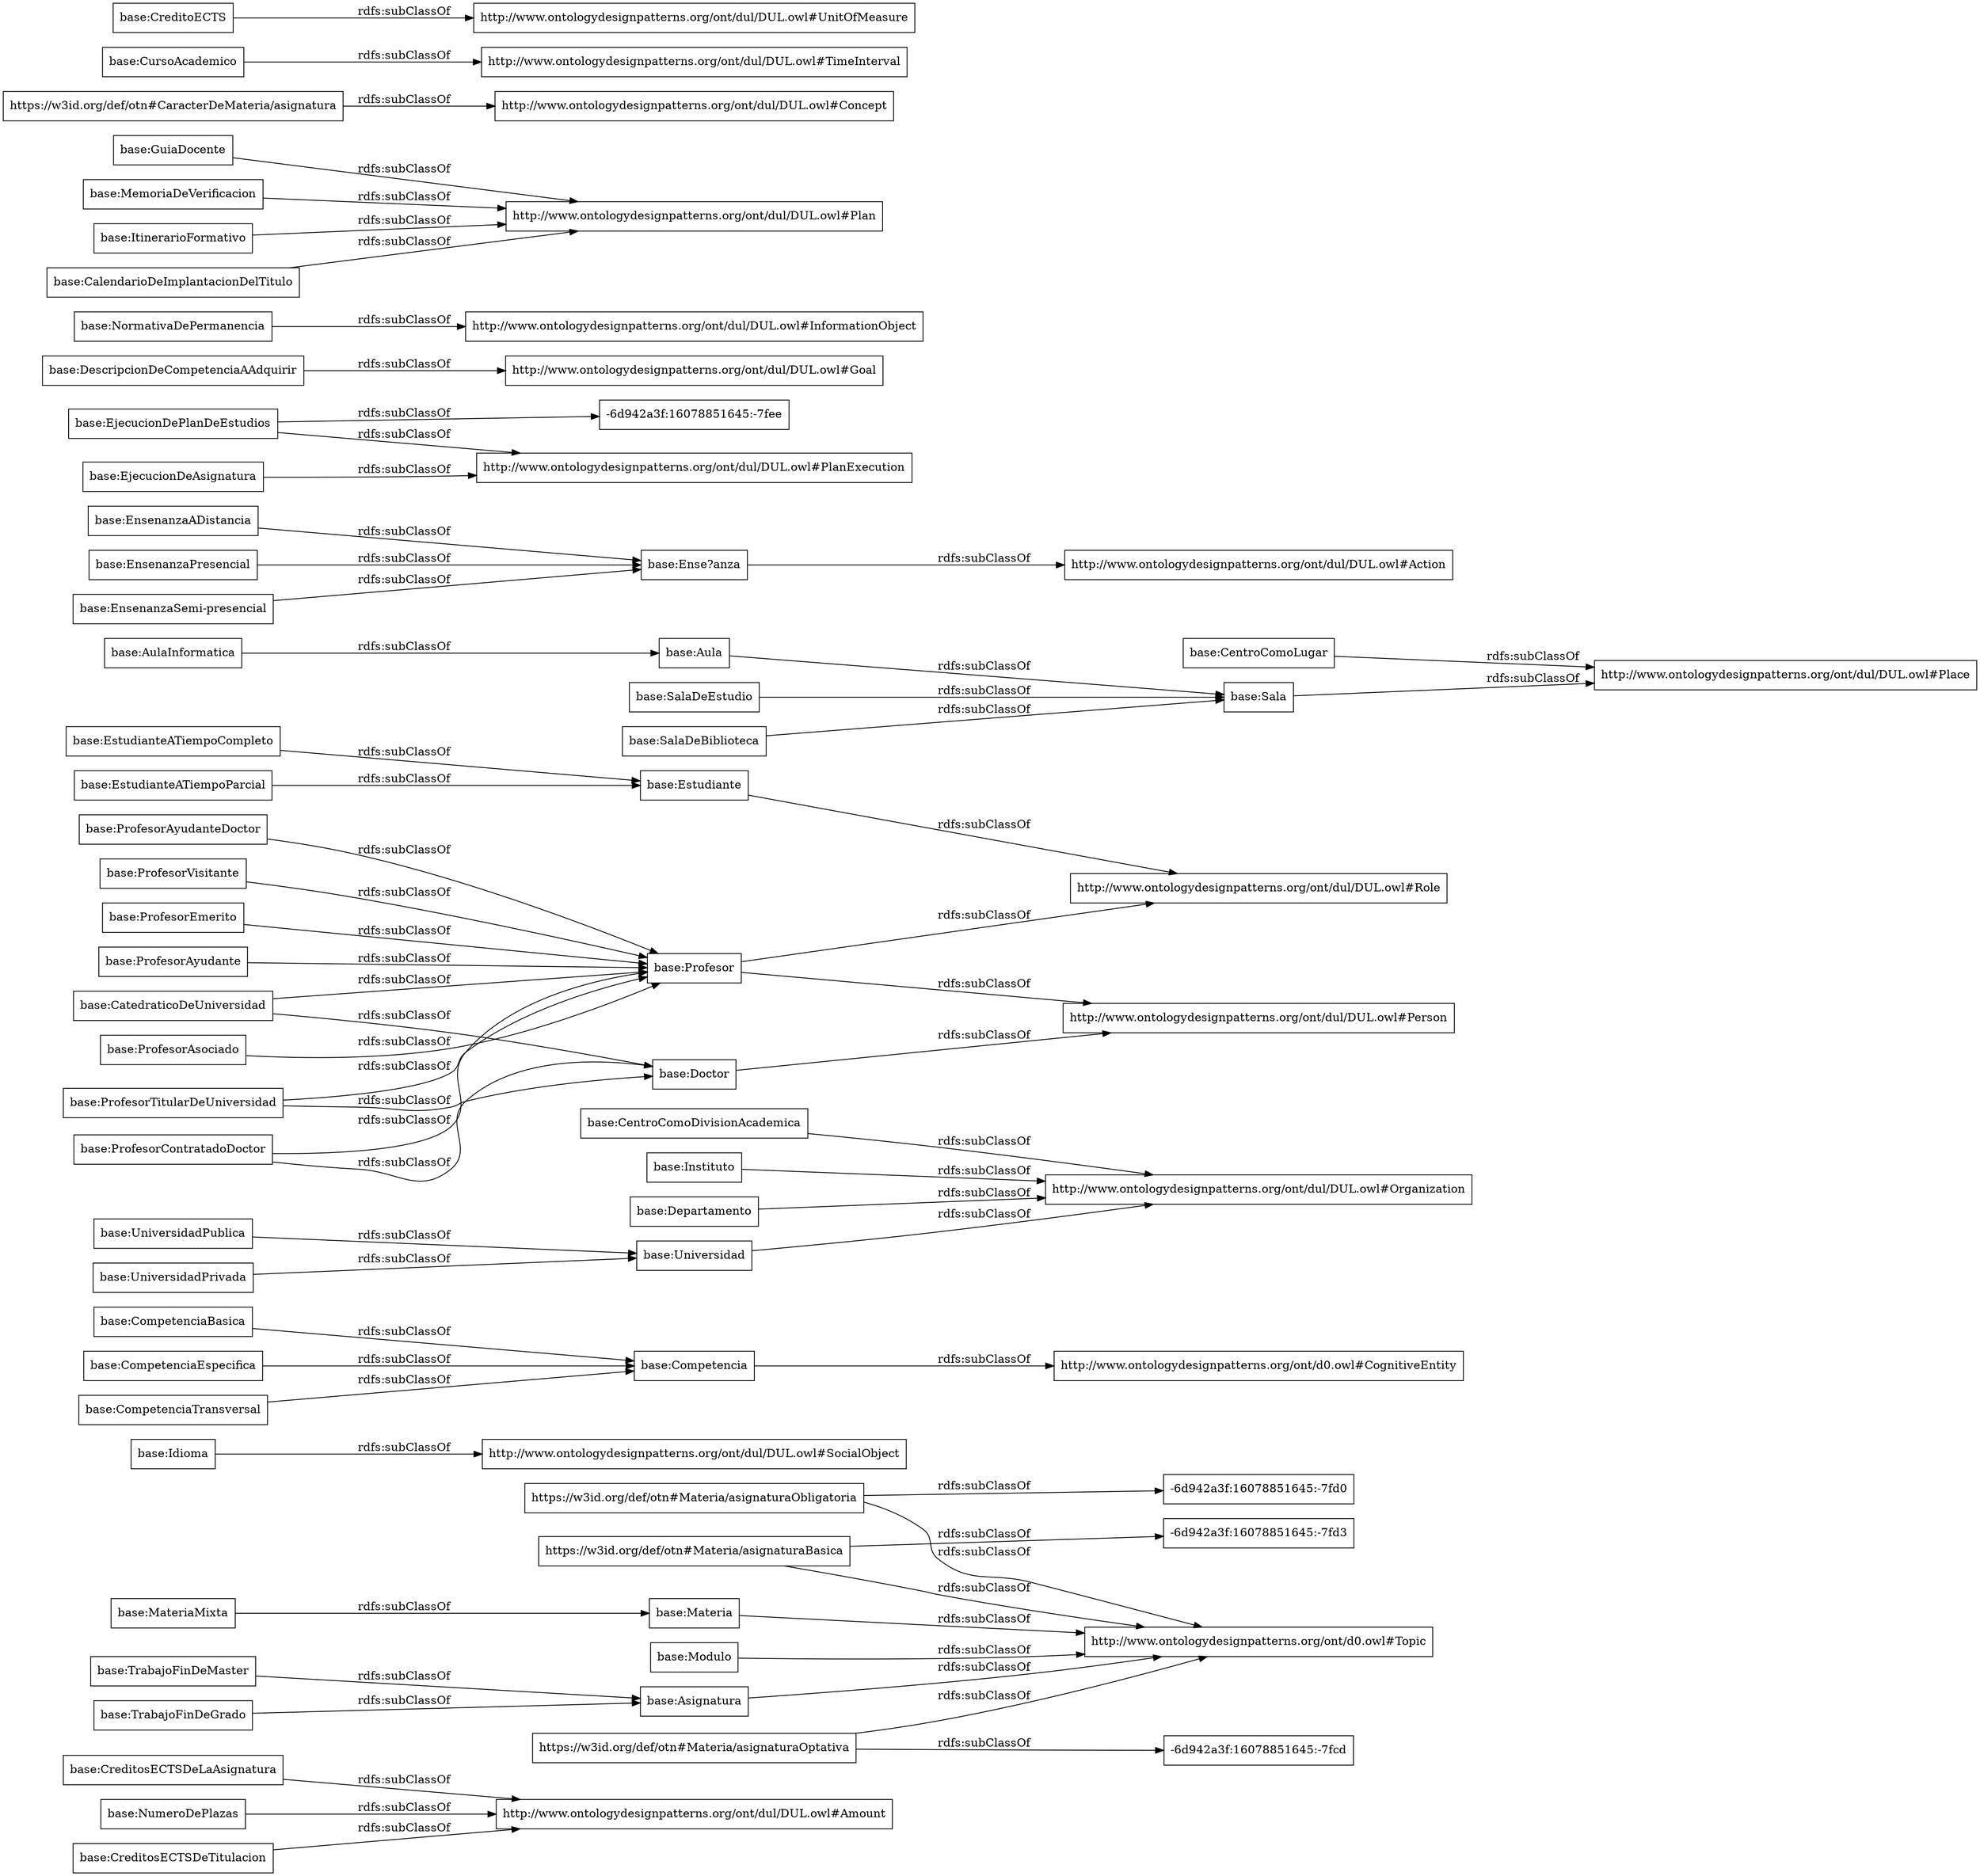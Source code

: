 digraph ar2dtool_diagram { 
rankdir=LR;
size="1000"
node [shape = rectangle, color="black"]; "base:CreditosECTSDeLaAsignatura" "-6d942a3f:16078851645:-7fd0" "base:Modulo" "base:Idioma" "base:CompetenciaBasica" "base:TrabajoFinDeMaster" "base:Universidad" "base:ProfesorEmerito" "base:CentroComoLugar" "base:Ense?anza" "-6d942a3f:16078851645:-7fcd" "-6d942a3f:16078851645:-7fd3" "base:NumeroDePlazas" "base:ProfesorTitularDeUniversidad" "base:EnsenanzaADistancia" "base:CompetenciaEspecifica" "base:EjecucionDePlanDeEstudios" "base:Sala" "https://w3id.org/def/otn#Materia/asignaturaBasica" "base:AulaInformatica" "base:EnsenanzaPresencial" "base:DescripcionDeCompetenciaAAdquirir" "base:NormativaDePermanencia" "base:UniversidadPublica" "base:CentroComoDivisionAcademica" "base:EstudianteATiempoParcial" "base:CompetenciaTransversal" "base:Instituto" "base:Materia" "https://w3id.org/def/otn#Materia/asignaturaObligatoria" "base:GuiaDocente" "base:CreditosECTSDeTitulacion" "https://w3id.org/def/otn#Materia/asignaturaOptativa" "base:MateriaMixta" "base:ProfesorAyudanteDoctor" "base:ProfesorVisitante" "https://w3id.org/def/otn#CaracterDeMateria/asignatura" "base:Estudiante" "base:Doctor" "base:Aula" "base:EstudianteATiempoCompleto" "-6d942a3f:16078851645:-7fee" "base:TrabajoFinDeGrado" "base:Competencia" "base:MemoriaDeVerificacion" "base:SalaDeEstudio" "base:SalaDeBiblioteca" "base:ProfesorContratadoDoctor" "base:Departamento" "base:EjecucionDeAsignatura" "base:ItinerarioFormativo" "base:ProfesorAyudante" "base:Asignatura" "base:CursoAcademico" "base:CatedraticoDeUniversidad" "base:CreditoECTS" "base:EnsenanzaSemi-presencial" "base:ProfesorAsociado" "base:Profesor" "base:CalendarioDeImplantacionDelTitulo" "base:UniversidadPrivada" ; /*classes style*/
	"base:EnsenanzaSemi-presencial" -> "base:Ense?anza" [ label = "rdfs:subClassOf" ];
	"base:EnsenanzaADistancia" -> "base:Ense?anza" [ label = "rdfs:subClassOf" ];
	"base:CompetenciaEspecifica" -> "base:Competencia" [ label = "rdfs:subClassOf" ];
	"base:AulaInformatica" -> "base:Aula" [ label = "rdfs:subClassOf" ];
	"base:CatedraticoDeUniversidad" -> "base:Profesor" [ label = "rdfs:subClassOf" ];
	"base:CatedraticoDeUniversidad" -> "base:Doctor" [ label = "rdfs:subClassOf" ];
	"base:SalaDeEstudio" -> "base:Sala" [ label = "rdfs:subClassOf" ];
	"base:CursoAcademico" -> "http://www.ontologydesignpatterns.org/ont/dul/DUL.owl#TimeInterval" [ label = "rdfs:subClassOf" ];
	"base:SalaDeBiblioteca" -> "base:Sala" [ label = "rdfs:subClassOf" ];
	"base:Instituto" -> "http://www.ontologydesignpatterns.org/ont/dul/DUL.owl#Organization" [ label = "rdfs:subClassOf" ];
	"base:ProfesorEmerito" -> "base:Profesor" [ label = "rdfs:subClassOf" ];
	"base:Universidad" -> "http://www.ontologydesignpatterns.org/ont/dul/DUL.owl#Organization" [ label = "rdfs:subClassOf" ];
	"base:CentroComoDivisionAcademica" -> "http://www.ontologydesignpatterns.org/ont/dul/DUL.owl#Organization" [ label = "rdfs:subClassOf" ];
	"base:EstudianteATiempoCompleto" -> "base:Estudiante" [ label = "rdfs:subClassOf" ];
	"https://w3id.org/def/otn#Materia/asignaturaBasica" -> "-6d942a3f:16078851645:-7fd3" [ label = "rdfs:subClassOf" ];
	"https://w3id.org/def/otn#Materia/asignaturaBasica" -> "http://www.ontologydesignpatterns.org/ont/d0.owl#Topic" [ label = "rdfs:subClassOf" ];
	"base:CreditosECTSDeTitulacion" -> "http://www.ontologydesignpatterns.org/ont/dul/DUL.owl#Amount" [ label = "rdfs:subClassOf" ];
	"base:Modulo" -> "http://www.ontologydesignpatterns.org/ont/d0.owl#Topic" [ label = "rdfs:subClassOf" ];
	"base:ProfesorAsociado" -> "base:Profesor" [ label = "rdfs:subClassOf" ];
	"base:UniversidadPublica" -> "base:Universidad" [ label = "rdfs:subClassOf" ];
	"https://w3id.org/def/otn#Materia/asignaturaOptativa" -> "-6d942a3f:16078851645:-7fcd" [ label = "rdfs:subClassOf" ];
	"https://w3id.org/def/otn#Materia/asignaturaOptativa" -> "http://www.ontologydesignpatterns.org/ont/d0.owl#Topic" [ label = "rdfs:subClassOf" ];
	"base:Competencia" -> "http://www.ontologydesignpatterns.org/ont/d0.owl#CognitiveEntity" [ label = "rdfs:subClassOf" ];
	"base:EjecucionDeAsignatura" -> "http://www.ontologydesignpatterns.org/ont/dul/DUL.owl#PlanExecution" [ label = "rdfs:subClassOf" ];
	"base:DescripcionDeCompetenciaAAdquirir" -> "http://www.ontologydesignpatterns.org/ont/dul/DUL.owl#Goal" [ label = "rdfs:subClassOf" ];
	"https://w3id.org/def/otn#CaracterDeMateria/asignatura" -> "http://www.ontologydesignpatterns.org/ont/dul/DUL.owl#Concept" [ label = "rdfs:subClassOf" ];
	"base:CentroComoLugar" -> "http://www.ontologydesignpatterns.org/ont/dul/DUL.owl#Place" [ label = "rdfs:subClassOf" ];
	"base:Profesor" -> "http://www.ontologydesignpatterns.org/ont/dul/DUL.owl#Role" [ label = "rdfs:subClassOf" ];
	"base:Profesor" -> "http://www.ontologydesignpatterns.org/ont/dul/DUL.owl#Person" [ label = "rdfs:subClassOf" ];
	"base:Sala" -> "http://www.ontologydesignpatterns.org/ont/dul/DUL.owl#Place" [ label = "rdfs:subClassOf" ];
	"base:Aula" -> "base:Sala" [ label = "rdfs:subClassOf" ];
	"base:ProfesorAyudanteDoctor" -> "base:Profesor" [ label = "rdfs:subClassOf" ];
	"base:ItinerarioFormativo" -> "http://www.ontologydesignpatterns.org/ont/dul/DUL.owl#Plan" [ label = "rdfs:subClassOf" ];
	"base:Idioma" -> "http://www.ontologydesignpatterns.org/ont/dul/DUL.owl#SocialObject" [ label = "rdfs:subClassOf" ];
	"base:MateriaMixta" -> "base:Materia" [ label = "rdfs:subClassOf" ];
	"base:CompetenciaTransversal" -> "base:Competencia" [ label = "rdfs:subClassOf" ];
	"base:CalendarioDeImplantacionDelTitulo" -> "http://www.ontologydesignpatterns.org/ont/dul/DUL.owl#Plan" [ label = "rdfs:subClassOf" ];
	"base:Ense?anza" -> "http://www.ontologydesignpatterns.org/ont/dul/DUL.owl#Action" [ label = "rdfs:subClassOf" ];
	"base:NumeroDePlazas" -> "http://www.ontologydesignpatterns.org/ont/dul/DUL.owl#Amount" [ label = "rdfs:subClassOf" ];
	"base:EjecucionDePlanDeEstudios" -> "http://www.ontologydesignpatterns.org/ont/dul/DUL.owl#PlanExecution" [ label = "rdfs:subClassOf" ];
	"base:EjecucionDePlanDeEstudios" -> "-6d942a3f:16078851645:-7fee" [ label = "rdfs:subClassOf" ];
	"base:CreditosECTSDeLaAsignatura" -> "http://www.ontologydesignpatterns.org/ont/dul/DUL.owl#Amount" [ label = "rdfs:subClassOf" ];
	"base:TrabajoFinDeMaster" -> "base:Asignatura" [ label = "rdfs:subClassOf" ];
	"base:CreditoECTS" -> "http://www.ontologydesignpatterns.org/ont/dul/DUL.owl#UnitOfMeasure" [ label = "rdfs:subClassOf" ];
	"base:Doctor" -> "http://www.ontologydesignpatterns.org/ont/dul/DUL.owl#Person" [ label = "rdfs:subClassOf" ];
	"base:Asignatura" -> "http://www.ontologydesignpatterns.org/ont/d0.owl#Topic" [ label = "rdfs:subClassOf" ];
	"base:ProfesorVisitante" -> "base:Profesor" [ label = "rdfs:subClassOf" ];
	"base:EstudianteATiempoParcial" -> "base:Estudiante" [ label = "rdfs:subClassOf" ];
	"base:MemoriaDeVerificacion" -> "http://www.ontologydesignpatterns.org/ont/dul/DUL.owl#Plan" [ label = "rdfs:subClassOf" ];
	"base:TrabajoFinDeGrado" -> "base:Asignatura" [ label = "rdfs:subClassOf" ];
	"base:Materia" -> "http://www.ontologydesignpatterns.org/ont/d0.owl#Topic" [ label = "rdfs:subClassOf" ];
	"base:GuiaDocente" -> "http://www.ontologydesignpatterns.org/ont/dul/DUL.owl#Plan" [ label = "rdfs:subClassOf" ];
	"base:ProfesorAyudante" -> "base:Profesor" [ label = "rdfs:subClassOf" ];
	"base:ProfesorContratadoDoctor" -> "base:Profesor" [ label = "rdfs:subClassOf" ];
	"base:ProfesorContratadoDoctor" -> "base:Doctor" [ label = "rdfs:subClassOf" ];
	"base:EnsenanzaPresencial" -> "base:Ense?anza" [ label = "rdfs:subClassOf" ];
	"base:Departamento" -> "http://www.ontologydesignpatterns.org/ont/dul/DUL.owl#Organization" [ label = "rdfs:subClassOf" ];
	"base:CompetenciaBasica" -> "base:Competencia" [ label = "rdfs:subClassOf" ];
	"base:NormativaDePermanencia" -> "http://www.ontologydesignpatterns.org/ont/dul/DUL.owl#InformationObject" [ label = "rdfs:subClassOf" ];
	"base:ProfesorTitularDeUniversidad" -> "base:Profesor" [ label = "rdfs:subClassOf" ];
	"base:ProfesorTitularDeUniversidad" -> "base:Doctor" [ label = "rdfs:subClassOf" ];
	"base:UniversidadPrivada" -> "base:Universidad" [ label = "rdfs:subClassOf" ];
	"https://w3id.org/def/otn#Materia/asignaturaObligatoria" -> "-6d942a3f:16078851645:-7fd0" [ label = "rdfs:subClassOf" ];
	"https://w3id.org/def/otn#Materia/asignaturaObligatoria" -> "http://www.ontologydesignpatterns.org/ont/d0.owl#Topic" [ label = "rdfs:subClassOf" ];
	"base:Estudiante" -> "http://www.ontologydesignpatterns.org/ont/dul/DUL.owl#Role" [ label = "rdfs:subClassOf" ];

}
